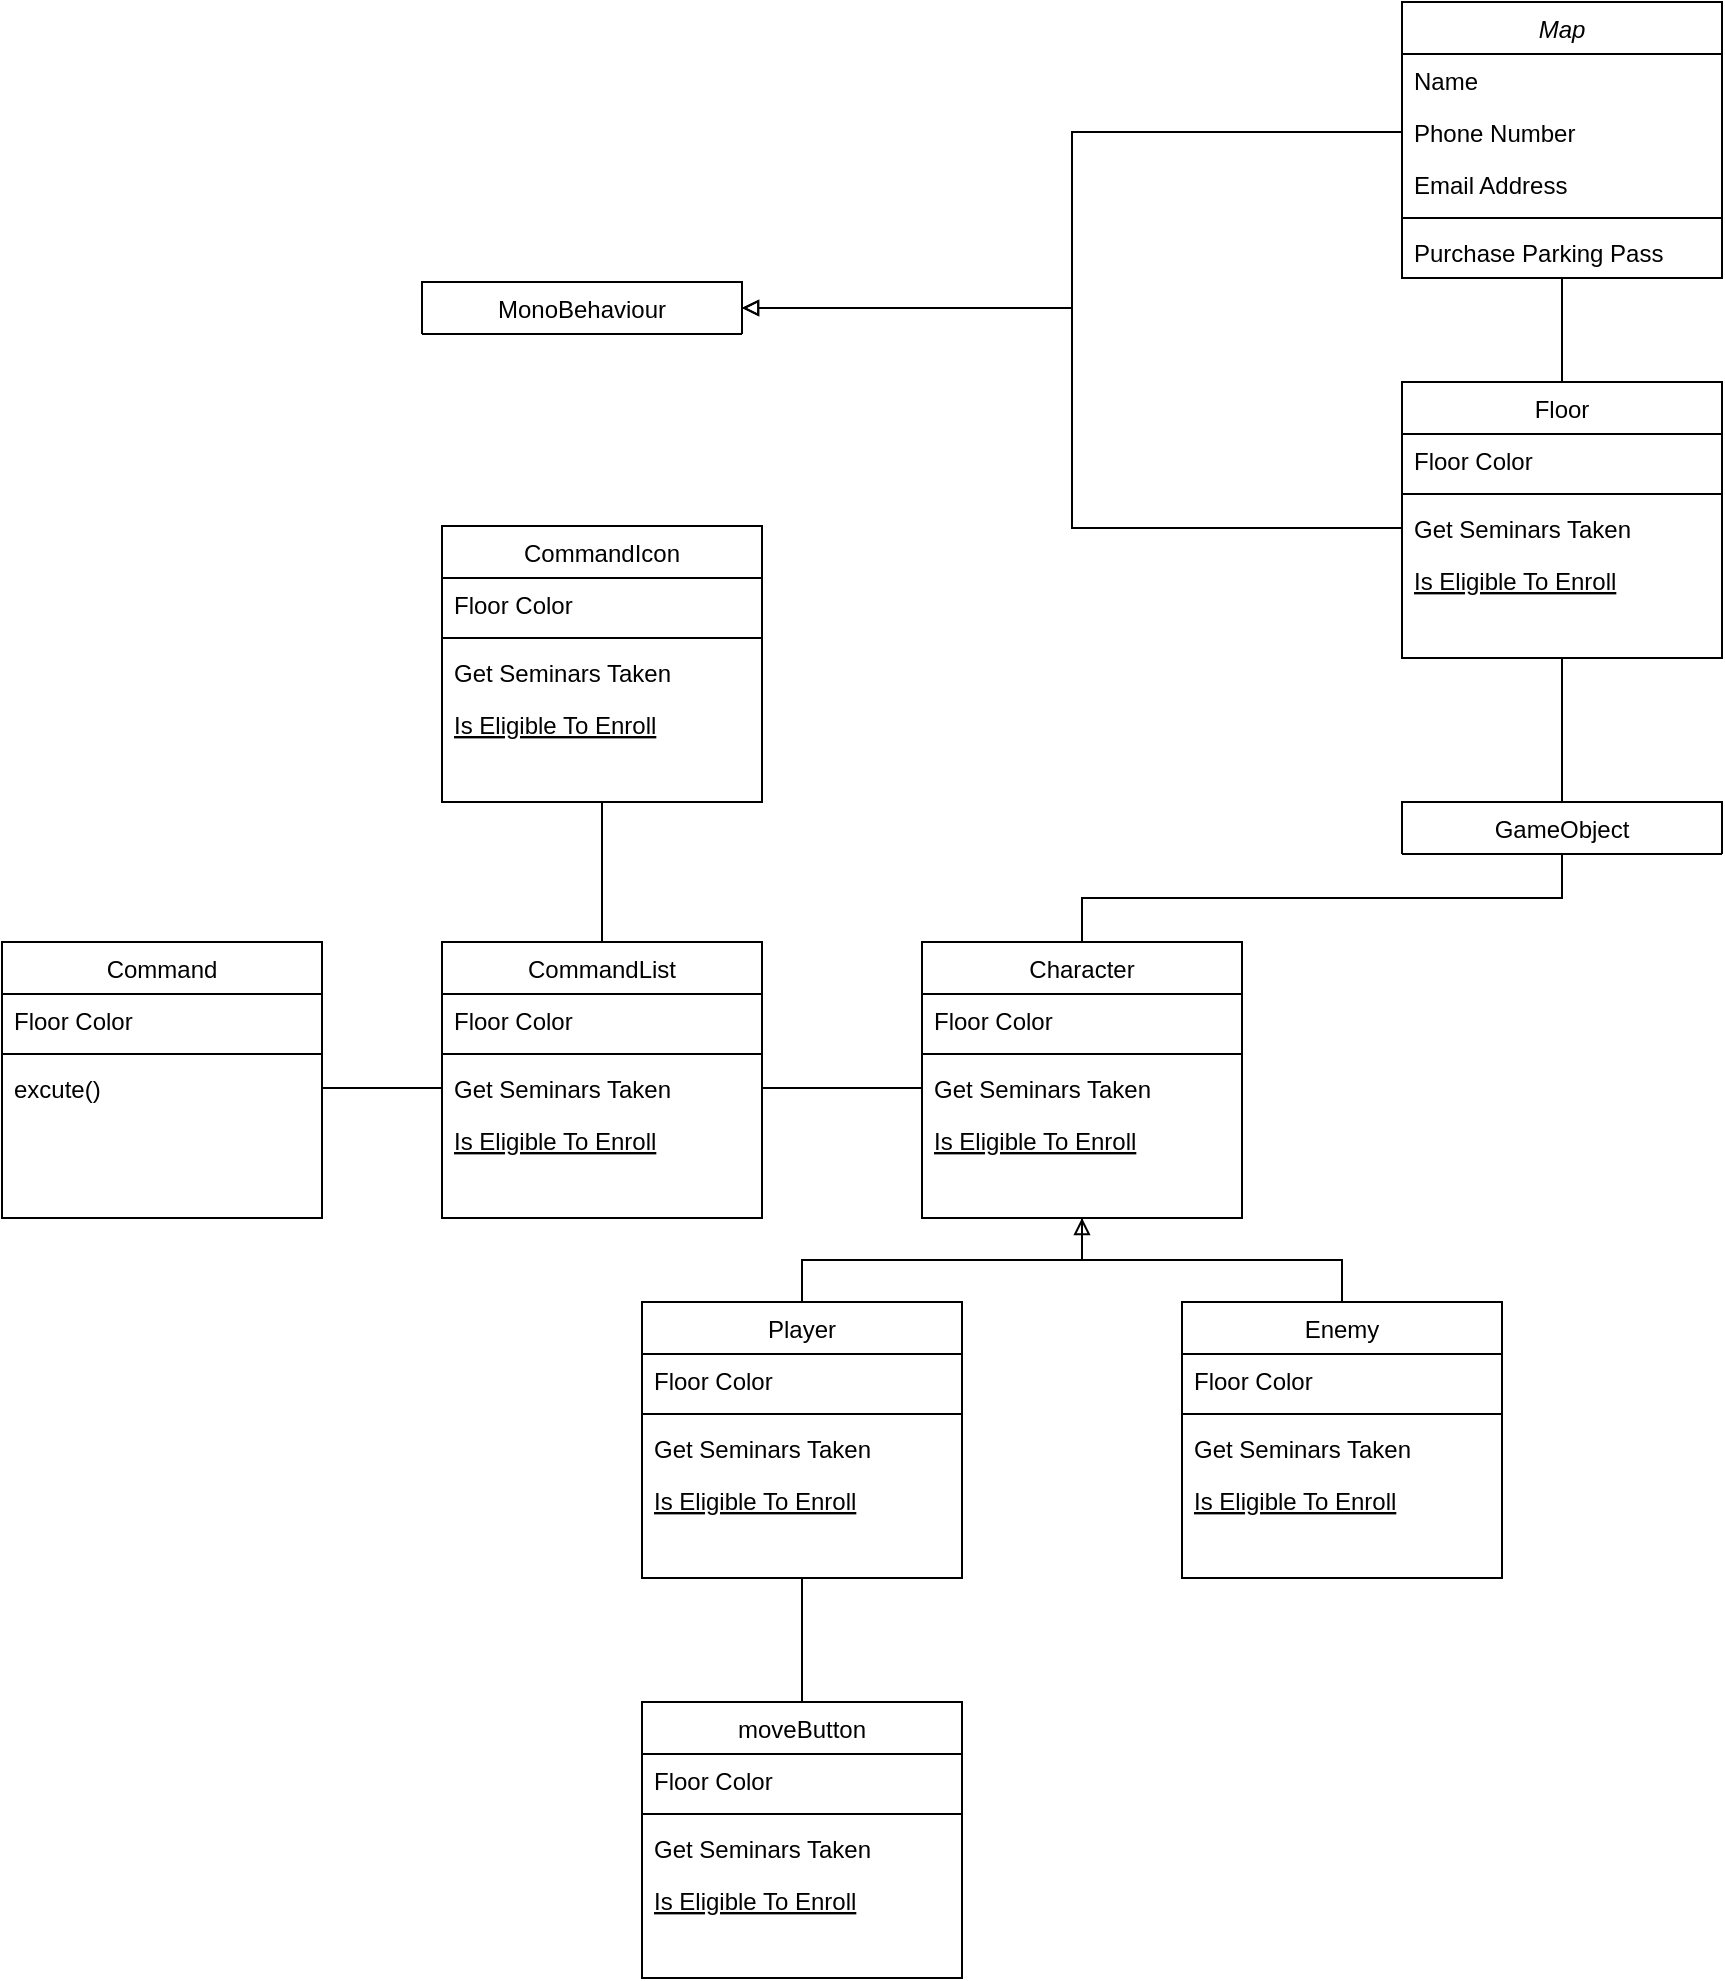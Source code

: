<mxfile version="20.4.0" type="device"><diagram id="C5RBs43oDa-KdzZeNtuy" name="Page-1"><mxGraphModel dx="1833" dy="726" grid="1" gridSize="10" guides="1" tooltips="1" connect="1" arrows="1" fold="1" page="1" pageScale="1" pageWidth="827" pageHeight="1169" math="0" shadow="0"><root><mxCell id="WIyWlLk6GJQsqaUBKTNV-0"/><mxCell id="WIyWlLk6GJQsqaUBKTNV-1" parent="WIyWlLk6GJQsqaUBKTNV-0"/><mxCell id="ShhkDO5RKl9ytaXKDYe3-31" style="edgeStyle=orthogonalEdgeStyle;rounded=0;orthogonalLoop=1;jettySize=auto;html=1;exitX=0.5;exitY=1;exitDx=0;exitDy=0;entryX=0.5;entryY=0;entryDx=0;entryDy=0;endArrow=none;endFill=0;" parent="WIyWlLk6GJQsqaUBKTNV-1" source="zkfFHV4jXpPFQw0GAbJ--0" target="ShhkDO5RKl9ytaXKDYe3-3" edge="1"><mxGeometry relative="1" as="geometry"/></mxCell><mxCell id="zkfFHV4jXpPFQw0GAbJ--0" value="Map" style="swimlane;fontStyle=2;align=center;verticalAlign=top;childLayout=stackLayout;horizontal=1;startSize=26;horizontalStack=0;resizeParent=1;resizeLast=0;collapsible=1;marginBottom=0;rounded=0;shadow=0;strokeWidth=1;" parent="WIyWlLk6GJQsqaUBKTNV-1" vertex="1"><mxGeometry x="220" y="110" width="160" height="138" as="geometry"><mxRectangle x="230" y="140" width="160" height="26" as="alternateBounds"/></mxGeometry></mxCell><mxCell id="zkfFHV4jXpPFQw0GAbJ--1" value="Name" style="text;align=left;verticalAlign=top;spacingLeft=4;spacingRight=4;overflow=hidden;rotatable=0;points=[[0,0.5],[1,0.5]];portConstraint=eastwest;" parent="zkfFHV4jXpPFQw0GAbJ--0" vertex="1"><mxGeometry y="26" width="160" height="26" as="geometry"/></mxCell><mxCell id="zkfFHV4jXpPFQw0GAbJ--2" value="Phone Number" style="text;align=left;verticalAlign=top;spacingLeft=4;spacingRight=4;overflow=hidden;rotatable=0;points=[[0,0.5],[1,0.5]];portConstraint=eastwest;rounded=0;shadow=0;html=0;" parent="zkfFHV4jXpPFQw0GAbJ--0" vertex="1"><mxGeometry y="52" width="160" height="26" as="geometry"/></mxCell><mxCell id="zkfFHV4jXpPFQw0GAbJ--3" value="Email Address" style="text;align=left;verticalAlign=top;spacingLeft=4;spacingRight=4;overflow=hidden;rotatable=0;points=[[0,0.5],[1,0.5]];portConstraint=eastwest;rounded=0;shadow=0;html=0;" parent="zkfFHV4jXpPFQw0GAbJ--0" vertex="1"><mxGeometry y="78" width="160" height="26" as="geometry"/></mxCell><mxCell id="zkfFHV4jXpPFQw0GAbJ--4" value="" style="line;html=1;strokeWidth=1;align=left;verticalAlign=middle;spacingTop=-1;spacingLeft=3;spacingRight=3;rotatable=0;labelPosition=right;points=[];portConstraint=eastwest;" parent="zkfFHV4jXpPFQw0GAbJ--0" vertex="1"><mxGeometry y="104" width="160" height="8" as="geometry"/></mxCell><mxCell id="zkfFHV4jXpPFQw0GAbJ--5" value="Purchase Parking Pass" style="text;align=left;verticalAlign=top;spacingLeft=4;spacingRight=4;overflow=hidden;rotatable=0;points=[[0,0.5],[1,0.5]];portConstraint=eastwest;" parent="zkfFHV4jXpPFQw0GAbJ--0" vertex="1"><mxGeometry y="112" width="160" height="26" as="geometry"/></mxCell><mxCell id="ShhkDO5RKl9ytaXKDYe3-30" style="edgeStyle=orthogonalEdgeStyle;rounded=0;orthogonalLoop=1;jettySize=auto;html=1;exitX=0.5;exitY=1;exitDx=0;exitDy=0;entryX=0.5;entryY=0;entryDx=0;entryDy=0;endArrow=none;endFill=0;" parent="WIyWlLk6GJQsqaUBKTNV-1" source="ShhkDO5RKl9ytaXKDYe3-3" target="ShhkDO5RKl9ytaXKDYe3-9" edge="1"><mxGeometry relative="1" as="geometry"/></mxCell><mxCell id="ShhkDO5RKl9ytaXKDYe3-3" value="Floor&#10;" style="swimlane;fontStyle=0;align=center;verticalAlign=top;childLayout=stackLayout;horizontal=1;startSize=26;horizontalStack=0;resizeParent=1;resizeLast=0;collapsible=1;marginBottom=0;rounded=0;shadow=0;strokeWidth=1;" parent="WIyWlLk6GJQsqaUBKTNV-1" vertex="1"><mxGeometry x="220" y="300" width="160" height="138" as="geometry"><mxRectangle x="130" y="380" width="160" height="26" as="alternateBounds"/></mxGeometry></mxCell><mxCell id="ShhkDO5RKl9ytaXKDYe3-4" value="Floor Color&#10;" style="text;align=left;verticalAlign=top;spacingLeft=4;spacingRight=4;overflow=hidden;rotatable=0;points=[[0,0.5],[1,0.5]];portConstraint=eastwest;" parent="ShhkDO5RKl9ytaXKDYe3-3" vertex="1"><mxGeometry y="26" width="160" height="26" as="geometry"/></mxCell><mxCell id="ShhkDO5RKl9ytaXKDYe3-6" value="" style="line;html=1;strokeWidth=1;align=left;verticalAlign=middle;spacingTop=-1;spacingLeft=3;spacingRight=3;rotatable=0;labelPosition=right;points=[];portConstraint=eastwest;" parent="ShhkDO5RKl9ytaXKDYe3-3" vertex="1"><mxGeometry y="52" width="160" height="8" as="geometry"/></mxCell><mxCell id="ShhkDO5RKl9ytaXKDYe3-8" value="Get Seminars Taken" style="text;align=left;verticalAlign=top;spacingLeft=4;spacingRight=4;overflow=hidden;rotatable=0;points=[[0,0.5],[1,0.5]];portConstraint=eastwest;" parent="ShhkDO5RKl9ytaXKDYe3-3" vertex="1"><mxGeometry y="60" width="160" height="26" as="geometry"/></mxCell><mxCell id="ShhkDO5RKl9ytaXKDYe3-7" value="Is Eligible To Enroll" style="text;align=left;verticalAlign=top;spacingLeft=4;spacingRight=4;overflow=hidden;rotatable=0;points=[[0,0.5],[1,0.5]];portConstraint=eastwest;fontStyle=4" parent="ShhkDO5RKl9ytaXKDYe3-3" vertex="1"><mxGeometry y="86" width="160" height="26" as="geometry"/></mxCell><mxCell id="ShhkDO5RKl9ytaXKDYe3-70" style="edgeStyle=orthogonalEdgeStyle;rounded=0;orthogonalLoop=1;jettySize=auto;html=1;exitX=0.5;exitY=1;exitDx=0;exitDy=0;entryX=0.5;entryY=0;entryDx=0;entryDy=0;endArrow=none;endFill=0;" parent="WIyWlLk6GJQsqaUBKTNV-1" source="ShhkDO5RKl9ytaXKDYe3-9" target="ShhkDO5RKl9ytaXKDYe3-40" edge="1"><mxGeometry relative="1" as="geometry"/></mxCell><mxCell id="ShhkDO5RKl9ytaXKDYe3-9" value="GameObject" style="swimlane;fontStyle=0;align=center;verticalAlign=top;childLayout=stackLayout;horizontal=1;startSize=26;horizontalStack=0;resizeParent=1;resizeLast=0;collapsible=1;marginBottom=0;rounded=0;shadow=0;strokeWidth=1;" parent="WIyWlLk6GJQsqaUBKTNV-1" vertex="1" collapsed="1"><mxGeometry x="220" y="510" width="160" height="26" as="geometry"><mxRectangle x="220" y="510" width="160" height="138" as="alternateBounds"/></mxGeometry></mxCell><mxCell id="ShhkDO5RKl9ytaXKDYe3-10" value="Student Number" style="text;align=left;verticalAlign=top;spacingLeft=4;spacingRight=4;overflow=hidden;rotatable=0;points=[[0,0.5],[1,0.5]];portConstraint=eastwest;" parent="ShhkDO5RKl9ytaXKDYe3-9" vertex="1"><mxGeometry y="26" width="160" height="26" as="geometry"/></mxCell><mxCell id="ShhkDO5RKl9ytaXKDYe3-11" value="Average Mark" style="text;align=left;verticalAlign=top;spacingLeft=4;spacingRight=4;overflow=hidden;rotatable=0;points=[[0,0.5],[1,0.5]];portConstraint=eastwest;rounded=0;shadow=0;html=0;" parent="ShhkDO5RKl9ytaXKDYe3-9" vertex="1"><mxGeometry y="52" width="160" height="26" as="geometry"/></mxCell><mxCell id="ShhkDO5RKl9ytaXKDYe3-12" value="" style="line;html=1;strokeWidth=1;align=left;verticalAlign=middle;spacingTop=-1;spacingLeft=3;spacingRight=3;rotatable=0;labelPosition=right;points=[];portConstraint=eastwest;" parent="ShhkDO5RKl9ytaXKDYe3-9" vertex="1"><mxGeometry y="78" width="160" height="8" as="geometry"/></mxCell><mxCell id="ShhkDO5RKl9ytaXKDYe3-13" value="Is Eligible To Enroll" style="text;align=left;verticalAlign=top;spacingLeft=4;spacingRight=4;overflow=hidden;rotatable=0;points=[[0,0.5],[1,0.5]];portConstraint=eastwest;fontStyle=4" parent="ShhkDO5RKl9ytaXKDYe3-9" vertex="1"><mxGeometry y="86" width="160" height="26" as="geometry"/></mxCell><mxCell id="ShhkDO5RKl9ytaXKDYe3-14" value="Get Seminars Taken" style="text;align=left;verticalAlign=top;spacingLeft=4;spacingRight=4;overflow=hidden;rotatable=0;points=[[0,0.5],[1,0.5]];portConstraint=eastwest;" parent="ShhkDO5RKl9ytaXKDYe3-9" vertex="1"><mxGeometry y="112" width="160" height="26" as="geometry"/></mxCell><mxCell id="ShhkDO5RKl9ytaXKDYe3-15" value="MonoBehaviour&#10;" style="swimlane;fontStyle=0;align=center;verticalAlign=top;childLayout=stackLayout;horizontal=1;startSize=26;horizontalStack=0;resizeParent=1;resizeLast=0;collapsible=1;marginBottom=0;rounded=0;shadow=0;strokeWidth=1;" parent="WIyWlLk6GJQsqaUBKTNV-1" vertex="1" collapsed="1"><mxGeometry x="-270" y="250" width="160" height="26" as="geometry"><mxRectangle x="210" y="470" width="160" height="138" as="alternateBounds"/></mxGeometry></mxCell><mxCell id="ShhkDO5RKl9ytaXKDYe3-16" value="Student Number" style="text;align=left;verticalAlign=top;spacingLeft=4;spacingRight=4;overflow=hidden;rotatable=0;points=[[0,0.5],[1,0.5]];portConstraint=eastwest;" parent="ShhkDO5RKl9ytaXKDYe3-15" vertex="1"><mxGeometry y="26" width="160" height="26" as="geometry"/></mxCell><mxCell id="ShhkDO5RKl9ytaXKDYe3-17" value="Average Mark" style="text;align=left;verticalAlign=top;spacingLeft=4;spacingRight=4;overflow=hidden;rotatable=0;points=[[0,0.5],[1,0.5]];portConstraint=eastwest;rounded=0;shadow=0;html=0;" parent="ShhkDO5RKl9ytaXKDYe3-15" vertex="1"><mxGeometry y="52" width="160" height="26" as="geometry"/></mxCell><mxCell id="ShhkDO5RKl9ytaXKDYe3-18" value="" style="line;html=1;strokeWidth=1;align=left;verticalAlign=middle;spacingTop=-1;spacingLeft=3;spacingRight=3;rotatable=0;labelPosition=right;points=[];portConstraint=eastwest;" parent="ShhkDO5RKl9ytaXKDYe3-15" vertex="1"><mxGeometry y="78" width="160" height="8" as="geometry"/></mxCell><mxCell id="ShhkDO5RKl9ytaXKDYe3-19" value="Is Eligible To Enroll" style="text;align=left;verticalAlign=top;spacingLeft=4;spacingRight=4;overflow=hidden;rotatable=0;points=[[0,0.5],[1,0.5]];portConstraint=eastwest;fontStyle=4" parent="ShhkDO5RKl9ytaXKDYe3-15" vertex="1"><mxGeometry y="86" width="160" height="26" as="geometry"/></mxCell><mxCell id="ShhkDO5RKl9ytaXKDYe3-20" value="Get Seminars Taken" style="text;align=left;verticalAlign=top;spacingLeft=4;spacingRight=4;overflow=hidden;rotatable=0;points=[[0,0.5],[1,0.5]];portConstraint=eastwest;" parent="ShhkDO5RKl9ytaXKDYe3-15" vertex="1"><mxGeometry y="112" width="160" height="26" as="geometry"/></mxCell><mxCell id="ShhkDO5RKl9ytaXKDYe3-23" style="edgeStyle=orthogonalEdgeStyle;rounded=0;orthogonalLoop=1;jettySize=auto;html=1;exitX=0;exitY=0.5;exitDx=0;exitDy=0;entryX=1;entryY=0.5;entryDx=0;entryDy=0;endArrow=block;endFill=0;" parent="WIyWlLk6GJQsqaUBKTNV-1" source="zkfFHV4jXpPFQw0GAbJ--2" target="ShhkDO5RKl9ytaXKDYe3-15" edge="1"><mxGeometry relative="1" as="geometry"/></mxCell><mxCell id="ShhkDO5RKl9ytaXKDYe3-26" style="edgeStyle=orthogonalEdgeStyle;rounded=0;orthogonalLoop=1;jettySize=auto;html=1;exitX=0;exitY=0.5;exitDx=0;exitDy=0;entryX=1;entryY=0.5;entryDx=0;entryDy=0;endArrow=block;endFill=0;" parent="WIyWlLk6GJQsqaUBKTNV-1" source="ShhkDO5RKl9ytaXKDYe3-8" target="ShhkDO5RKl9ytaXKDYe3-15" edge="1"><mxGeometry relative="1" as="geometry"/></mxCell><mxCell id="ShhkDO5RKl9ytaXKDYe3-55" style="edgeStyle=orthogonalEdgeStyle;rounded=0;orthogonalLoop=1;jettySize=auto;html=1;exitX=0.5;exitY=1;exitDx=0;exitDy=0;entryX=0.5;entryY=0;entryDx=0;entryDy=0;endArrow=none;endFill=0;" parent="WIyWlLk6GJQsqaUBKTNV-1" source="ShhkDO5RKl9ytaXKDYe3-40" target="ShhkDO5RKl9ytaXKDYe3-45" edge="1"><mxGeometry relative="1" as="geometry"/></mxCell><mxCell id="ShhkDO5RKl9ytaXKDYe3-40" value="Character" style="swimlane;fontStyle=0;align=center;verticalAlign=top;childLayout=stackLayout;horizontal=1;startSize=26;horizontalStack=0;resizeParent=1;resizeLast=0;collapsible=1;marginBottom=0;rounded=0;shadow=0;strokeWidth=1;" parent="WIyWlLk6GJQsqaUBKTNV-1" vertex="1"><mxGeometry x="-20" y="580" width="160" height="138" as="geometry"><mxRectangle x="130" y="380" width="160" height="26" as="alternateBounds"/></mxGeometry></mxCell><mxCell id="ShhkDO5RKl9ytaXKDYe3-41" value="Floor Color&#10;" style="text;align=left;verticalAlign=top;spacingLeft=4;spacingRight=4;overflow=hidden;rotatable=0;points=[[0,0.5],[1,0.5]];portConstraint=eastwest;" parent="ShhkDO5RKl9ytaXKDYe3-40" vertex="1"><mxGeometry y="26" width="160" height="26" as="geometry"/></mxCell><mxCell id="ShhkDO5RKl9ytaXKDYe3-42" value="" style="line;html=1;strokeWidth=1;align=left;verticalAlign=middle;spacingTop=-1;spacingLeft=3;spacingRight=3;rotatable=0;labelPosition=right;points=[];portConstraint=eastwest;" parent="ShhkDO5RKl9ytaXKDYe3-40" vertex="1"><mxGeometry y="52" width="160" height="8" as="geometry"/></mxCell><mxCell id="ShhkDO5RKl9ytaXKDYe3-43" value="Get Seminars Taken" style="text;align=left;verticalAlign=top;spacingLeft=4;spacingRight=4;overflow=hidden;rotatable=0;points=[[0,0.5],[1,0.5]];portConstraint=eastwest;" parent="ShhkDO5RKl9ytaXKDYe3-40" vertex="1"><mxGeometry y="60" width="160" height="26" as="geometry"/></mxCell><mxCell id="ShhkDO5RKl9ytaXKDYe3-44" value="Is Eligible To Enroll" style="text;align=left;verticalAlign=top;spacingLeft=4;spacingRight=4;overflow=hidden;rotatable=0;points=[[0,0.5],[1,0.5]];portConstraint=eastwest;fontStyle=4" parent="ShhkDO5RKl9ytaXKDYe3-40" vertex="1"><mxGeometry y="86" width="160" height="26" as="geometry"/></mxCell><mxCell id="ShhkDO5RKl9ytaXKDYe3-76" style="edgeStyle=orthogonalEdgeStyle;rounded=0;orthogonalLoop=1;jettySize=auto;html=1;exitX=0.5;exitY=1;exitDx=0;exitDy=0;entryX=0.5;entryY=0;entryDx=0;entryDy=0;endArrow=none;endFill=0;" parent="WIyWlLk6GJQsqaUBKTNV-1" source="ShhkDO5RKl9ytaXKDYe3-45" target="ShhkDO5RKl9ytaXKDYe3-71" edge="1"><mxGeometry relative="1" as="geometry"/></mxCell><mxCell id="ShhkDO5RKl9ytaXKDYe3-45" value="Player" style="swimlane;fontStyle=0;align=center;verticalAlign=top;childLayout=stackLayout;horizontal=1;startSize=26;horizontalStack=0;resizeParent=1;resizeLast=0;collapsible=1;marginBottom=0;rounded=0;shadow=0;strokeWidth=1;" parent="WIyWlLk6GJQsqaUBKTNV-1" vertex="1"><mxGeometry x="-160" y="760" width="160" height="138" as="geometry"><mxRectangle x="130" y="380" width="160" height="26" as="alternateBounds"/></mxGeometry></mxCell><mxCell id="ShhkDO5RKl9ytaXKDYe3-46" value="Floor Color&#10;" style="text;align=left;verticalAlign=top;spacingLeft=4;spacingRight=4;overflow=hidden;rotatable=0;points=[[0,0.5],[1,0.5]];portConstraint=eastwest;" parent="ShhkDO5RKl9ytaXKDYe3-45" vertex="1"><mxGeometry y="26" width="160" height="26" as="geometry"/></mxCell><mxCell id="ShhkDO5RKl9ytaXKDYe3-47" value="" style="line;html=1;strokeWidth=1;align=left;verticalAlign=middle;spacingTop=-1;spacingLeft=3;spacingRight=3;rotatable=0;labelPosition=right;points=[];portConstraint=eastwest;" parent="ShhkDO5RKl9ytaXKDYe3-45" vertex="1"><mxGeometry y="52" width="160" height="8" as="geometry"/></mxCell><mxCell id="ShhkDO5RKl9ytaXKDYe3-48" value="Get Seminars Taken" style="text;align=left;verticalAlign=top;spacingLeft=4;spacingRight=4;overflow=hidden;rotatable=0;points=[[0,0.5],[1,0.5]];portConstraint=eastwest;" parent="ShhkDO5RKl9ytaXKDYe3-45" vertex="1"><mxGeometry y="60" width="160" height="26" as="geometry"/></mxCell><mxCell id="ShhkDO5RKl9ytaXKDYe3-49" value="Is Eligible To Enroll" style="text;align=left;verticalAlign=top;spacingLeft=4;spacingRight=4;overflow=hidden;rotatable=0;points=[[0,0.5],[1,0.5]];portConstraint=eastwest;fontStyle=4" parent="ShhkDO5RKl9ytaXKDYe3-45" vertex="1"><mxGeometry y="86" width="160" height="26" as="geometry"/></mxCell><mxCell id="ShhkDO5RKl9ytaXKDYe3-56" style="edgeStyle=orthogonalEdgeStyle;rounded=0;orthogonalLoop=1;jettySize=auto;html=1;exitX=0.5;exitY=0;exitDx=0;exitDy=0;entryX=0.5;entryY=1;entryDx=0;entryDy=0;endArrow=block;endFill=0;" parent="WIyWlLk6GJQsqaUBKTNV-1" source="ShhkDO5RKl9ytaXKDYe3-50" target="ShhkDO5RKl9ytaXKDYe3-40" edge="1"><mxGeometry relative="1" as="geometry"/></mxCell><mxCell id="ShhkDO5RKl9ytaXKDYe3-50" value="Enemy" style="swimlane;fontStyle=0;align=center;verticalAlign=top;childLayout=stackLayout;horizontal=1;startSize=26;horizontalStack=0;resizeParent=1;resizeLast=0;collapsible=1;marginBottom=0;rounded=0;shadow=0;strokeWidth=1;" parent="WIyWlLk6GJQsqaUBKTNV-1" vertex="1"><mxGeometry x="110" y="760" width="160" height="138" as="geometry"><mxRectangle x="130" y="380" width="160" height="26" as="alternateBounds"/></mxGeometry></mxCell><mxCell id="ShhkDO5RKl9ytaXKDYe3-51" value="Floor Color&#10;" style="text;align=left;verticalAlign=top;spacingLeft=4;spacingRight=4;overflow=hidden;rotatable=0;points=[[0,0.5],[1,0.5]];portConstraint=eastwest;" parent="ShhkDO5RKl9ytaXKDYe3-50" vertex="1"><mxGeometry y="26" width="160" height="26" as="geometry"/></mxCell><mxCell id="ShhkDO5RKl9ytaXKDYe3-52" value="" style="line;html=1;strokeWidth=1;align=left;verticalAlign=middle;spacingTop=-1;spacingLeft=3;spacingRight=3;rotatable=0;labelPosition=right;points=[];portConstraint=eastwest;" parent="ShhkDO5RKl9ytaXKDYe3-50" vertex="1"><mxGeometry y="52" width="160" height="8" as="geometry"/></mxCell><mxCell id="ShhkDO5RKl9ytaXKDYe3-53" value="Get Seminars Taken" style="text;align=left;verticalAlign=top;spacingLeft=4;spacingRight=4;overflow=hidden;rotatable=0;points=[[0,0.5],[1,0.5]];portConstraint=eastwest;" parent="ShhkDO5RKl9ytaXKDYe3-50" vertex="1"><mxGeometry y="60" width="160" height="26" as="geometry"/></mxCell><mxCell id="ShhkDO5RKl9ytaXKDYe3-54" value="Is Eligible To Enroll" style="text;align=left;verticalAlign=top;spacingLeft=4;spacingRight=4;overflow=hidden;rotatable=0;points=[[0,0.5],[1,0.5]];portConstraint=eastwest;fontStyle=4" parent="ShhkDO5RKl9ytaXKDYe3-50" vertex="1"><mxGeometry y="86" width="160" height="26" as="geometry"/></mxCell><mxCell id="ShhkDO5RKl9ytaXKDYe3-57" value="CommandList&#10;" style="swimlane;fontStyle=0;align=center;verticalAlign=top;childLayout=stackLayout;horizontal=1;startSize=26;horizontalStack=0;resizeParent=1;resizeLast=0;collapsible=1;marginBottom=0;rounded=0;shadow=0;strokeWidth=1;" parent="WIyWlLk6GJQsqaUBKTNV-1" vertex="1"><mxGeometry x="-260" y="580" width="160" height="138" as="geometry"><mxRectangle x="130" y="380" width="160" height="26" as="alternateBounds"/></mxGeometry></mxCell><mxCell id="ShhkDO5RKl9ytaXKDYe3-58" value="Floor Color&#10;" style="text;align=left;verticalAlign=top;spacingLeft=4;spacingRight=4;overflow=hidden;rotatable=0;points=[[0,0.5],[1,0.5]];portConstraint=eastwest;" parent="ShhkDO5RKl9ytaXKDYe3-57" vertex="1"><mxGeometry y="26" width="160" height="26" as="geometry"/></mxCell><mxCell id="ShhkDO5RKl9ytaXKDYe3-59" value="" style="line;html=1;strokeWidth=1;align=left;verticalAlign=middle;spacingTop=-1;spacingLeft=3;spacingRight=3;rotatable=0;labelPosition=right;points=[];portConstraint=eastwest;" parent="ShhkDO5RKl9ytaXKDYe3-57" vertex="1"><mxGeometry y="52" width="160" height="8" as="geometry"/></mxCell><mxCell id="ShhkDO5RKl9ytaXKDYe3-60" value="Get Seminars Taken" style="text;align=left;verticalAlign=top;spacingLeft=4;spacingRight=4;overflow=hidden;rotatable=0;points=[[0,0.5],[1,0.5]];portConstraint=eastwest;" parent="ShhkDO5RKl9ytaXKDYe3-57" vertex="1"><mxGeometry y="60" width="160" height="26" as="geometry"/></mxCell><mxCell id="ShhkDO5RKl9ytaXKDYe3-61" value="Is Eligible To Enroll" style="text;align=left;verticalAlign=top;spacingLeft=4;spacingRight=4;overflow=hidden;rotatable=0;points=[[0,0.5],[1,0.5]];portConstraint=eastwest;fontStyle=4" parent="ShhkDO5RKl9ytaXKDYe3-57" vertex="1"><mxGeometry y="86" width="160" height="26" as="geometry"/></mxCell><mxCell id="ShhkDO5RKl9ytaXKDYe3-62" style="edgeStyle=orthogonalEdgeStyle;rounded=0;orthogonalLoop=1;jettySize=auto;html=1;exitX=1;exitY=0.5;exitDx=0;exitDy=0;entryX=0;entryY=0.5;entryDx=0;entryDy=0;endArrow=none;endFill=0;" parent="WIyWlLk6GJQsqaUBKTNV-1" source="ShhkDO5RKl9ytaXKDYe3-60" target="ShhkDO5RKl9ytaXKDYe3-43" edge="1"><mxGeometry relative="1" as="geometry"/></mxCell><mxCell id="ShhkDO5RKl9ytaXKDYe3-63" value="Command&#10;&#10;" style="swimlane;fontStyle=0;align=center;verticalAlign=top;childLayout=stackLayout;horizontal=1;startSize=26;horizontalStack=0;resizeParent=1;resizeLast=0;collapsible=1;marginBottom=0;rounded=0;shadow=0;strokeWidth=1;" parent="WIyWlLk6GJQsqaUBKTNV-1" vertex="1"><mxGeometry x="-480" y="580" width="160" height="138" as="geometry"><mxRectangle x="130" y="380" width="160" height="26" as="alternateBounds"/></mxGeometry></mxCell><mxCell id="ShhkDO5RKl9ytaXKDYe3-64" value="Floor Color&#10;" style="text;align=left;verticalAlign=top;spacingLeft=4;spacingRight=4;overflow=hidden;rotatable=0;points=[[0,0.5],[1,0.5]];portConstraint=eastwest;" parent="ShhkDO5RKl9ytaXKDYe3-63" vertex="1"><mxGeometry y="26" width="160" height="26" as="geometry"/></mxCell><mxCell id="ShhkDO5RKl9ytaXKDYe3-65" value="" style="line;html=1;strokeWidth=1;align=left;verticalAlign=middle;spacingTop=-1;spacingLeft=3;spacingRight=3;rotatable=0;labelPosition=right;points=[];portConstraint=eastwest;" parent="ShhkDO5RKl9ytaXKDYe3-63" vertex="1"><mxGeometry y="52" width="160" height="8" as="geometry"/></mxCell><mxCell id="ShhkDO5RKl9ytaXKDYe3-66" value="excute()&#10;" style="text;align=left;verticalAlign=top;spacingLeft=4;spacingRight=4;overflow=hidden;rotatable=0;points=[[0,0.5],[1,0.5]];portConstraint=eastwest;" parent="ShhkDO5RKl9ytaXKDYe3-63" vertex="1"><mxGeometry y="60" width="160" height="26" as="geometry"/></mxCell><mxCell id="ShhkDO5RKl9ytaXKDYe3-68" style="edgeStyle=orthogonalEdgeStyle;rounded=0;orthogonalLoop=1;jettySize=auto;html=1;exitX=0;exitY=0.5;exitDx=0;exitDy=0;entryX=1;entryY=0.5;entryDx=0;entryDy=0;endArrow=none;endFill=0;" parent="WIyWlLk6GJQsqaUBKTNV-1" source="ShhkDO5RKl9ytaXKDYe3-60" target="ShhkDO5RKl9ytaXKDYe3-66" edge="1"><mxGeometry relative="1" as="geometry"/></mxCell><mxCell id="ShhkDO5RKl9ytaXKDYe3-71" value="moveButton&#10;" style="swimlane;fontStyle=0;align=center;verticalAlign=top;childLayout=stackLayout;horizontal=1;startSize=26;horizontalStack=0;resizeParent=1;resizeLast=0;collapsible=1;marginBottom=0;rounded=0;shadow=0;strokeWidth=1;" parent="WIyWlLk6GJQsqaUBKTNV-1" vertex="1"><mxGeometry x="-160" y="960" width="160" height="138" as="geometry"><mxRectangle x="130" y="380" width="160" height="26" as="alternateBounds"/></mxGeometry></mxCell><mxCell id="ShhkDO5RKl9ytaXKDYe3-72" value="Floor Color&#10;" style="text;align=left;verticalAlign=top;spacingLeft=4;spacingRight=4;overflow=hidden;rotatable=0;points=[[0,0.5],[1,0.5]];portConstraint=eastwest;" parent="ShhkDO5RKl9ytaXKDYe3-71" vertex="1"><mxGeometry y="26" width="160" height="26" as="geometry"/></mxCell><mxCell id="ShhkDO5RKl9ytaXKDYe3-73" value="" style="line;html=1;strokeWidth=1;align=left;verticalAlign=middle;spacingTop=-1;spacingLeft=3;spacingRight=3;rotatable=0;labelPosition=right;points=[];portConstraint=eastwest;" parent="ShhkDO5RKl9ytaXKDYe3-71" vertex="1"><mxGeometry y="52" width="160" height="8" as="geometry"/></mxCell><mxCell id="ShhkDO5RKl9ytaXKDYe3-74" value="Get Seminars Taken" style="text;align=left;verticalAlign=top;spacingLeft=4;spacingRight=4;overflow=hidden;rotatable=0;points=[[0,0.5],[1,0.5]];portConstraint=eastwest;" parent="ShhkDO5RKl9ytaXKDYe3-71" vertex="1"><mxGeometry y="60" width="160" height="26" as="geometry"/></mxCell><mxCell id="ShhkDO5RKl9ytaXKDYe3-75" value="Is Eligible To Enroll" style="text;align=left;verticalAlign=top;spacingLeft=4;spacingRight=4;overflow=hidden;rotatable=0;points=[[0,0.5],[1,0.5]];portConstraint=eastwest;fontStyle=4" parent="ShhkDO5RKl9ytaXKDYe3-71" vertex="1"><mxGeometry y="86" width="160" height="26" as="geometry"/></mxCell><mxCell id="ShhkDO5RKl9ytaXKDYe3-82" style="edgeStyle=orthogonalEdgeStyle;rounded=0;orthogonalLoop=1;jettySize=auto;html=1;exitX=0.5;exitY=1;exitDx=0;exitDy=0;entryX=0.5;entryY=0;entryDx=0;entryDy=0;endArrow=none;endFill=0;" parent="WIyWlLk6GJQsqaUBKTNV-1" source="ShhkDO5RKl9ytaXKDYe3-77" target="ShhkDO5RKl9ytaXKDYe3-57" edge="1"><mxGeometry relative="1" as="geometry"/></mxCell><mxCell id="ShhkDO5RKl9ytaXKDYe3-77" value="CommandIcon" style="swimlane;fontStyle=0;align=center;verticalAlign=top;childLayout=stackLayout;horizontal=1;startSize=26;horizontalStack=0;resizeParent=1;resizeLast=0;collapsible=1;marginBottom=0;rounded=0;shadow=0;strokeWidth=1;" parent="WIyWlLk6GJQsqaUBKTNV-1" vertex="1"><mxGeometry x="-260" y="372" width="160" height="138" as="geometry"><mxRectangle x="130" y="380" width="160" height="26" as="alternateBounds"/></mxGeometry></mxCell><mxCell id="ShhkDO5RKl9ytaXKDYe3-78" value="Floor Color&#10;" style="text;align=left;verticalAlign=top;spacingLeft=4;spacingRight=4;overflow=hidden;rotatable=0;points=[[0,0.5],[1,0.5]];portConstraint=eastwest;" parent="ShhkDO5RKl9ytaXKDYe3-77" vertex="1"><mxGeometry y="26" width="160" height="26" as="geometry"/></mxCell><mxCell id="ShhkDO5RKl9ytaXKDYe3-79" value="" style="line;html=1;strokeWidth=1;align=left;verticalAlign=middle;spacingTop=-1;spacingLeft=3;spacingRight=3;rotatable=0;labelPosition=right;points=[];portConstraint=eastwest;" parent="ShhkDO5RKl9ytaXKDYe3-77" vertex="1"><mxGeometry y="52" width="160" height="8" as="geometry"/></mxCell><mxCell id="ShhkDO5RKl9ytaXKDYe3-80" value="Get Seminars Taken" style="text;align=left;verticalAlign=top;spacingLeft=4;spacingRight=4;overflow=hidden;rotatable=0;points=[[0,0.5],[1,0.5]];portConstraint=eastwest;" parent="ShhkDO5RKl9ytaXKDYe3-77" vertex="1"><mxGeometry y="60" width="160" height="26" as="geometry"/></mxCell><mxCell id="ShhkDO5RKl9ytaXKDYe3-81" value="Is Eligible To Enroll" style="text;align=left;verticalAlign=top;spacingLeft=4;spacingRight=4;overflow=hidden;rotatable=0;points=[[0,0.5],[1,0.5]];portConstraint=eastwest;fontStyle=4" parent="ShhkDO5RKl9ytaXKDYe3-77" vertex="1"><mxGeometry y="86" width="160" height="26" as="geometry"/></mxCell></root></mxGraphModel></diagram></mxfile>